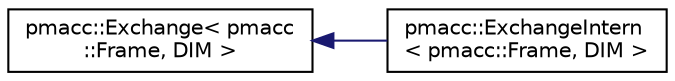 digraph "Graphical Class Hierarchy"
{
 // LATEX_PDF_SIZE
  edge [fontname="Helvetica",fontsize="10",labelfontname="Helvetica",labelfontsize="10"];
  node [fontname="Helvetica",fontsize="10",shape=record];
  rankdir="LR";
  Node0 [label="pmacc::Exchange\< pmacc\l::Frame, DIM \>",height=0.2,width=0.4,color="black", fillcolor="white", style="filled",URL="$classpmacc_1_1_exchange.html",tooltip=" "];
  Node0 -> Node1 [dir="back",color="midnightblue",fontsize="10",style="solid",fontname="Helvetica"];
  Node1 [label="pmacc::ExchangeIntern\l\< pmacc::Frame, DIM \>",height=0.2,width=0.4,color="black", fillcolor="white", style="filled",URL="$classpmacc_1_1_exchange_intern.html",tooltip=" "];
}
